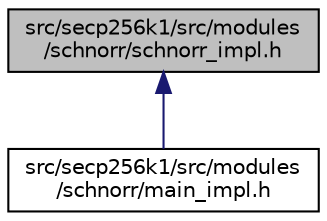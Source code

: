 digraph "src/secp256k1/src/modules/schnorr/schnorr_impl.h"
{
  edge [fontname="Helvetica",fontsize="10",labelfontname="Helvetica",labelfontsize="10"];
  node [fontname="Helvetica",fontsize="10",shape=record];
  Node9 [label="src/secp256k1/src/modules\l/schnorr/schnorr_impl.h",height=0.2,width=0.4,color="black", fillcolor="grey75", style="filled", fontcolor="black"];
  Node9 -> Node10 [dir="back",color="midnightblue",fontsize="10",style="solid",fontname="Helvetica"];
  Node10 [label="src/secp256k1/src/modules\l/schnorr/main_impl.h",height=0.2,width=0.4,color="black", fillcolor="white", style="filled",URL="$schnorr_2main__impl_8h.html"];
}

